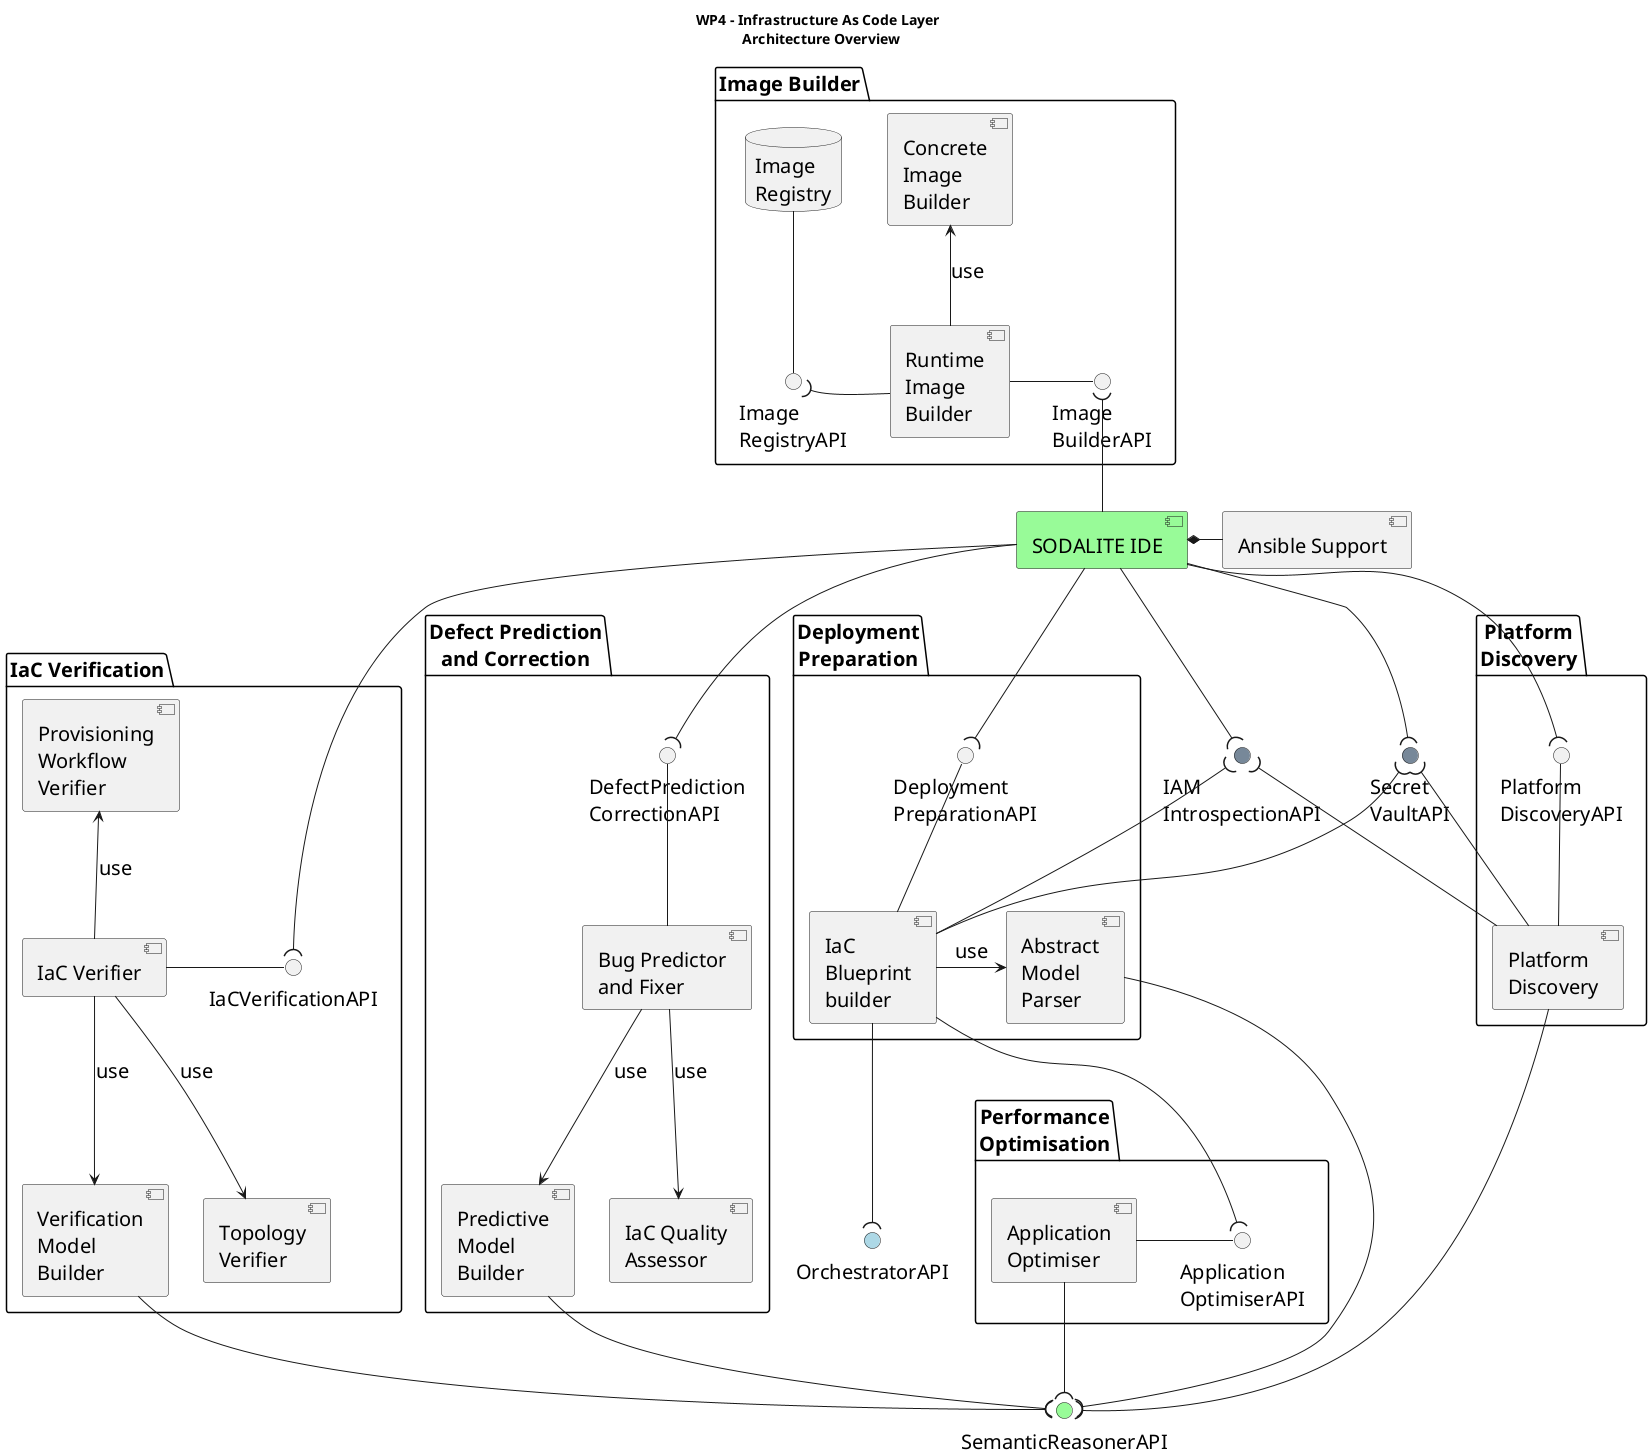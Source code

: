 @startuml

title WP4 - Infrastructure As Code Layer \n Architecture Overview

skinparam fixCircleLabelOverlapping true 
skinparam defaultFontSize 20

'reference to WP3
component "SODALITE IDE" as cSIDE #PaleGreen
component "Ansible Support" as cAnsible
cSIDE*-r-cAnsible

'Modelling Layer APIs
interface "SemanticReasonerAPI"  as repoEndpoint #PaleGreen

'security APIs
interface "Secret\nVaultAPI" as VaultAPI #LightSlateGrey
interface "IAM\nIntrospectionAPI" as iIAM #LightSlateGrey

'Runtime Layer APIs
interface "OrchestratorAPI"  as orchEndpoint #LightBlue

'WP4 components and packages
package "Deployment\nPreparation" as pDP {
    component [Abstract\nModel\nParser] as cAbstractModelParser
    component [IaC\nBlueprint\nbuilder] as cIaCBlueprintBuilder
    cIaCBlueprintBuilder -r-> cAbstractModelParser:use
    interface "Deployment\nPreparationAPI"  as iBluePrintGeneratorAPI
    cIaCBlueprintBuilder -u- iBluePrintGeneratorAPI    
}

package "Image Builder" {
    component [Runtime\nImage\nBuilder] as cRuntimeImageBuilder
    component [Concrete\nImage\nBuilder] as cConcreteImageBuilder
    interface "Image\nBuilderAPI"  as iRuntimeImageBuilder
    database "Image\nRegistry" as dIR
    interface "Image\nRegistryAPI" as iIRDataAccess
    cRuntimeImageBuilder -r- iRuntimeImageBuilder
    cRuntimeImageBuilder -u-> cConcreteImageBuilder:use
    dIR -- iIRDataAccess
    cRuntimeImageBuilder -l-( iIRDataAccess
}

package "IaC Verification" as pIV {
    component [IaC Verifier] as cIaCVerifier
    interface "IaCVerificationAPI"  as iIaCVerifier
    cIaCVerifier -r- iIaCVerifier
    component [Verification\nModel\nBuilder] as cVerificationModelBuilder
    component [Topology\nVerifier] as cTopologyVerifier
    component [Provisioning\nWorkflow\nVerifier] as cProvisioningWorkflowVerifier
    cIaCVerifier -d-> cVerificationModelBuilder:use
    cIaCVerifier -d-> cTopologyVerifier:use
    cIaCVerifier -u-> cProvisioningWorkflowVerifier:use
}

package "Defect Prediction\nand Correction" as pDPC {
    component [Bug Predictor\nand Fixer ] as cBugPredictorAndFixer
    interface "DefectPrediction\nCorrectionAPI"  as iBugPredictorAndFixer
    cBugPredictorAndFixer -u- iBugPredictorAndFixer
    component [Predictive\nModel\nBuilder] as cPredictiveModelBuilder
    component [IaC Quality\nAssessor] as cIaCQualityAssessor
    cBugPredictorAndFixer --> cIaCQualityAssessor:use
    cBugPredictorAndFixer --> cPredictiveModelBuilder:use
}

package "Performance\nOptimisation" as packagePO {
    component "Application\nOptimiser" as cApplicationOptimiser
    interface "Application\nOptimiserAPI"  as iApplicationOptimiser
    cApplicationOptimiser -r- iApplicationOptimiser
}


package "Platform\nDiscovery" as packagePD {
    component "Platform\nDiscovery" as cPlatformDiscovery
    interface "Platform\nDiscoveryAPI"  as iPlatformDiscovery
    cPlatformDiscovery -u- iPlatformDiscovery
}

cAbstractModelParser -d-( repoEndpoint
cSIDE -d-( iBluePrintGeneratorAPI
cSIDE -d-( iIaCVerifier
cSIDE -d-( iBugPredictorAndFixer
cSIDE -d-( iPlatformDiscovery
cSIDE -d-( iIAM
cSIDE -d-( VaultAPI

cIaCBlueprintBuilder -d-( iApplicationOptimiser
cSIDE -u-( iRuntimeImageBuilder

cPredictiveModelBuilder -d-( repoEndpoint
cVerificationModelBuilder -d-( repoEndpoint
cApplicationOptimiser -d-( repoEndpoint
cPlatformDiscovery -d-( repoEndpoint

cPlatformDiscovery -u-( iIAM
cPlatformDiscovery -u-( VaultAPI
cIaCBlueprintBuilder -u-( iIAM
cIaCBlueprintBuilder -u-( VaultAPI
cIaCBlueprintBuilder -d-( orchEndpoint
@enduml
